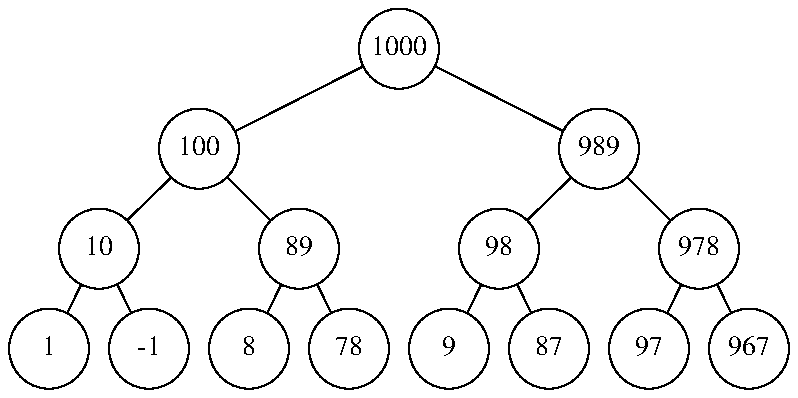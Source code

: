 .PS
  circlerad = 0.2

  define tree {[
    if $1 <= 1 then {
      N: circle sprintf("%g",$2)
    } else {
      L: tree($1-1, int(($2)/10))
	  R: tree($1-1, ($2)-11) with .w at L.e+(0.1,0)
	  N: circle sprintf("%g",$2) with .s at 0.5<L.ne,R.nw>+(0,0.1)
	  line from N to L.N chop
	  line from N to R.N chop
	}
  ]}

  tree(4,1000)
.PE
